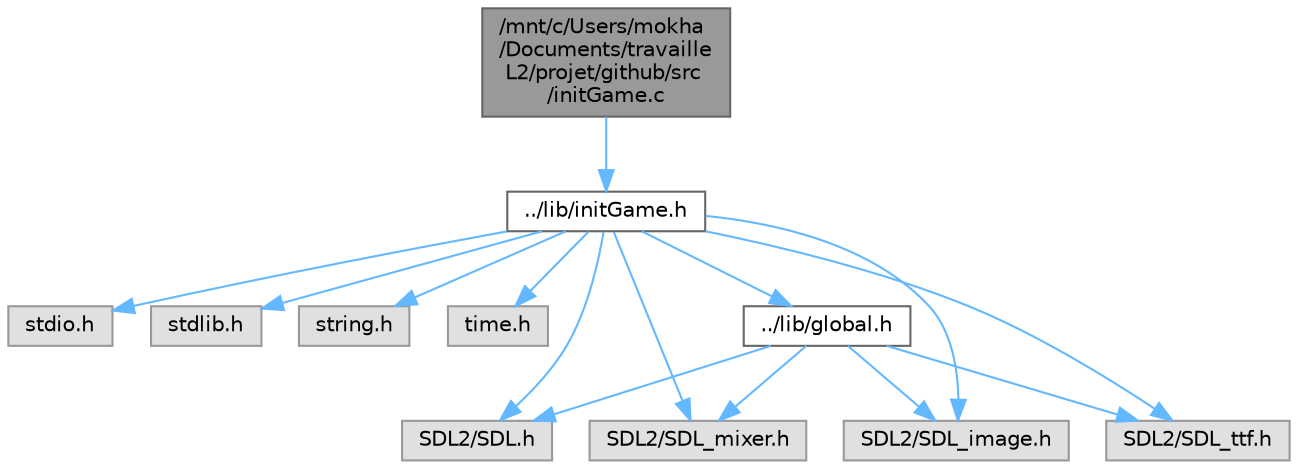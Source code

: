digraph "/mnt/c/Users/mokha/Documents/travaille L2/projet/github/src/initGame.c"
{
 // LATEX_PDF_SIZE
  bgcolor="transparent";
  edge [fontname=Helvetica,fontsize=10,labelfontname=Helvetica,labelfontsize=10];
  node [fontname=Helvetica,fontsize=10,shape=box,height=0.2,width=0.4];
  Node1 [id="Node000001",label="/mnt/c/Users/mokha\l/Documents/travaille\l L2/projet/github/src\l/initGame.c",height=0.2,width=0.4,color="gray40", fillcolor="grey60", style="filled", fontcolor="black",tooltip="fichier contenant la fonctions d'initialisation du Jeux"];
  Node1 -> Node2 [id="edge1_Node000001_Node000002",color="steelblue1",style="solid",tooltip=" "];
  Node2 [id="Node000002",label="../lib/initGame.h",height=0.2,width=0.4,color="grey40", fillcolor="white", style="filled",URL="$initGame_8h.html",tooltip="Initialisation et gestion de la SDL pour le jeu."];
  Node2 -> Node3 [id="edge2_Node000002_Node000003",color="steelblue1",style="solid",tooltip=" "];
  Node3 [id="Node000003",label="stdio.h",height=0.2,width=0.4,color="grey60", fillcolor="#E0E0E0", style="filled",tooltip=" "];
  Node2 -> Node4 [id="edge3_Node000002_Node000004",color="steelblue1",style="solid",tooltip=" "];
  Node4 [id="Node000004",label="stdlib.h",height=0.2,width=0.4,color="grey60", fillcolor="#E0E0E0", style="filled",tooltip=" "];
  Node2 -> Node5 [id="edge4_Node000002_Node000005",color="steelblue1",style="solid",tooltip=" "];
  Node5 [id="Node000005",label="string.h",height=0.2,width=0.4,color="grey60", fillcolor="#E0E0E0", style="filled",tooltip=" "];
  Node2 -> Node6 [id="edge5_Node000002_Node000006",color="steelblue1",style="solid",tooltip=" "];
  Node6 [id="Node000006",label="time.h",height=0.2,width=0.4,color="grey60", fillcolor="#E0E0E0", style="filled",tooltip=" "];
  Node2 -> Node7 [id="edge6_Node000002_Node000007",color="steelblue1",style="solid",tooltip=" "];
  Node7 [id="Node000007",label="SDL2/SDL.h",height=0.2,width=0.4,color="grey60", fillcolor="#E0E0E0", style="filled",tooltip=" "];
  Node2 -> Node8 [id="edge7_Node000002_Node000008",color="steelblue1",style="solid",tooltip=" "];
  Node8 [id="Node000008",label="SDL2/SDL_mixer.h",height=0.2,width=0.4,color="grey60", fillcolor="#E0E0E0", style="filled",tooltip=" "];
  Node2 -> Node9 [id="edge8_Node000002_Node000009",color="steelblue1",style="solid",tooltip=" "];
  Node9 [id="Node000009",label="SDL2/SDL_image.h",height=0.2,width=0.4,color="grey60", fillcolor="#E0E0E0", style="filled",tooltip=" "];
  Node2 -> Node10 [id="edge9_Node000002_Node000010",color="steelblue1",style="solid",tooltip=" "];
  Node10 [id="Node000010",label="SDL2/SDL_ttf.h",height=0.2,width=0.4,color="grey60", fillcolor="#E0E0E0", style="filled",tooltip=" "];
  Node2 -> Node11 [id="edge10_Node000002_Node000011",color="steelblue1",style="solid",tooltip=" "];
  Node11 [id="Node000011",label="../lib/global.h",height=0.2,width=0.4,color="grey40", fillcolor="white", style="filled",URL="$global_8h.html",tooltip="Définition des constantes, structures et variables globales du jeu."];
  Node11 -> Node7 [id="edge11_Node000011_Node000007",color="steelblue1",style="solid",tooltip=" "];
  Node11 -> Node8 [id="edge12_Node000011_Node000008",color="steelblue1",style="solid",tooltip=" "];
  Node11 -> Node9 [id="edge13_Node000011_Node000009",color="steelblue1",style="solid",tooltip=" "];
  Node11 -> Node10 [id="edge14_Node000011_Node000010",color="steelblue1",style="solid",tooltip=" "];
}
